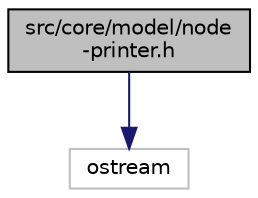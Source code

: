 digraph "src/core/model/node-printer.h"
{
 // LATEX_PDF_SIZE
  edge [fontname="Helvetica",fontsize="10",labelfontname="Helvetica",labelfontsize="10"];
  node [fontname="Helvetica",fontsize="10",shape=record];
  Node1 [label="src/core/model/node\l-printer.h",height=0.2,width=0.4,color="black", fillcolor="grey75", style="filled", fontcolor="black",tooltip="Declaration of ns3::NodePrinter function pointer type and ns3::DefaultNodePrinter function."];
  Node1 -> Node2 [color="midnightblue",fontsize="10",style="solid",fontname="Helvetica"];
  Node2 [label="ostream",height=0.2,width=0.4,color="grey75", fillcolor="white", style="filled",tooltip=" "];
}

